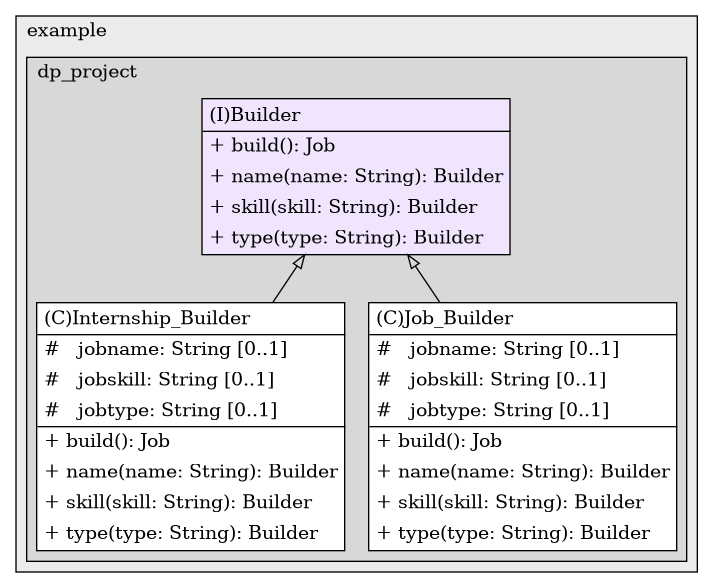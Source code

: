 @startuml

/' diagram meta data start
config=StructureConfiguration;
{
  "projectClassification": {
    "searchMode": "OpenProject", // OpenProject, AllProjects
    "includedProjects": "",
    "pathEndKeywords": "*.impl",
    "isClientPath": "",
    "isClientName": "",
    "isTestPath": "",
    "isTestName": "",
    "isMappingPath": "",
    "isMappingName": "",
    "isDataAccessPath": "",
    "isDataAccessName": "",
    "isDataStructurePath": "",
    "isDataStructureName": "",
    "isInterfaceStructuresPath": "",
    "isInterfaceStructuresName": "",
    "isEntryPointPath": "",
    "isEntryPointName": "",
    "treatFinalFieldsAsMandatory": false
  },
  "graphRestriction": {
    "classPackageExcludeFilter": "",
    "classPackageIncludeFilter": "",
    "classNameExcludeFilter": "",
    "classNameIncludeFilter": "",
    "methodNameExcludeFilter": "",
    "methodNameIncludeFilter": "",
    "removeByInheritance": "", // inheritance/annotation based filtering is done in a second step
    "removeByAnnotation": "",
    "removeByClassPackage": "", // cleanup the graph after inheritance/annotation based filtering is done
    "removeByClassName": "",
    "cutMappings": false,
    "cutEnum": true,
    "cutTests": true,
    "cutClient": true,
    "cutDataAccess": false,
    "cutInterfaceStructures": false,
    "cutDataStructures": false,
    "cutGetterAndSetter": true,
    "cutConstructors": true
  },
  "graphTraversal": {
    "forwardDepth": 6,
    "backwardDepth": 6,
    "classPackageExcludeFilter": "",
    "classPackageIncludeFilter": "",
    "classNameExcludeFilter": "",
    "classNameIncludeFilter": "",
    "methodNameExcludeFilter": "",
    "methodNameIncludeFilter": "",
    "hideMappings": false,
    "hideDataStructures": false,
    "hidePrivateMethods": true,
    "hideInterfaceCalls": true, // indirection: implementation -> interface (is hidden) -> implementation
    "onlyShowApplicationEntryPoints": false, // root node is included
    "useMethodCallsForStructureDiagram": "ForwardOnly" // ForwardOnly, BothDirections, No
  },
  "details": {
    "aggregation": "GroupByClass", // ByClass, GroupByClass, None
    "showClassGenericTypes": true,
    "showMethods": true,
    "showMethodParameterNames": true,
    "showMethodParameterTypes": true,
    "showMethodReturnType": true,
    "showPackageLevels": 2,
    "showDetailedClassStructure": true
  },
  "rootClass": "com.example.dp_project.Builder.Builder",
  "extensionCallbackMethod": "" // qualified.class.name#methodName - signature: public static String method(String)
}
diagram meta data end '/



digraph g {
    rankdir="TB"
    splines=polyline
    

'nodes 
subgraph cluster_1322970774 { 
   	label=example
	labeljust=l
	fillcolor="#ececec"
	style=filled
   
   subgraph cluster_387815786 { 
   	label=dp_project
	labeljust=l
	fillcolor="#d8d8d8"
	style=filled
   
   Builder305708932[
	label=<<TABLE BORDER="1" CELLBORDER="0" CELLPADDING="4" CELLSPACING="0">
<TR><TD ALIGN="LEFT" >(I)Builder</TD></TR>
<HR/>
<TR><TD ALIGN="LEFT" >+ build(): Job</TD></TR>
<TR><TD ALIGN="LEFT" >+ name(name: String): Builder</TD></TR>
<TR><TD ALIGN="LEFT" >+ skill(skill: String): Builder</TD></TR>
<TR><TD ALIGN="LEFT" >+ type(type: String): Builder</TD></TR>
</TABLE>>
	style=filled
	margin=0
	shape=plaintext
	fillcolor="#F1E5FD"
];

Internship_Builder305708932[
	label=<<TABLE BORDER="1" CELLBORDER="0" CELLPADDING="4" CELLSPACING="0">
<TR><TD ALIGN="LEFT" >(C)Internship_Builder</TD></TR>
<HR/>
<TR><TD ALIGN="LEFT" >#   jobname: String [0..1]</TD></TR>
<TR><TD ALIGN="LEFT" >#   jobskill: String [0..1]</TD></TR>
<TR><TD ALIGN="LEFT" >#   jobtype: String [0..1]</TD></TR>
<HR/>
<TR><TD ALIGN="LEFT" >+ build(): Job</TD></TR>
<TR><TD ALIGN="LEFT" >+ name(name: String): Builder</TD></TR>
<TR><TD ALIGN="LEFT" >+ skill(skill: String): Builder</TD></TR>
<TR><TD ALIGN="LEFT" >+ type(type: String): Builder</TD></TR>
</TABLE>>
	style=filled
	margin=0
	shape=plaintext
	fillcolor="#FFFFFF"
];

Job_Builder305708932[
	label=<<TABLE BORDER="1" CELLBORDER="0" CELLPADDING="4" CELLSPACING="0">
<TR><TD ALIGN="LEFT" >(C)Job_Builder</TD></TR>
<HR/>
<TR><TD ALIGN="LEFT" >#   jobname: String [0..1]</TD></TR>
<TR><TD ALIGN="LEFT" >#   jobskill: String [0..1]</TD></TR>
<TR><TD ALIGN="LEFT" >#   jobtype: String [0..1]</TD></TR>
<HR/>
<TR><TD ALIGN="LEFT" >+ build(): Job</TD></TR>
<TR><TD ALIGN="LEFT" >+ name(name: String): Builder</TD></TR>
<TR><TD ALIGN="LEFT" >+ skill(skill: String): Builder</TD></TR>
<TR><TD ALIGN="LEFT" >+ type(type: String): Builder</TD></TR>
</TABLE>>
	style=filled
	margin=0
	shape=plaintext
	fillcolor="#FFFFFF"
];
} 
} 

'edges    
Builder305708932 -> Internship_Builder305708932[arrowhead=none, arrowtail=empty, dir=both];
Builder305708932 -> Job_Builder305708932[arrowhead=none, arrowtail=empty, dir=both];
    
}
@enduml